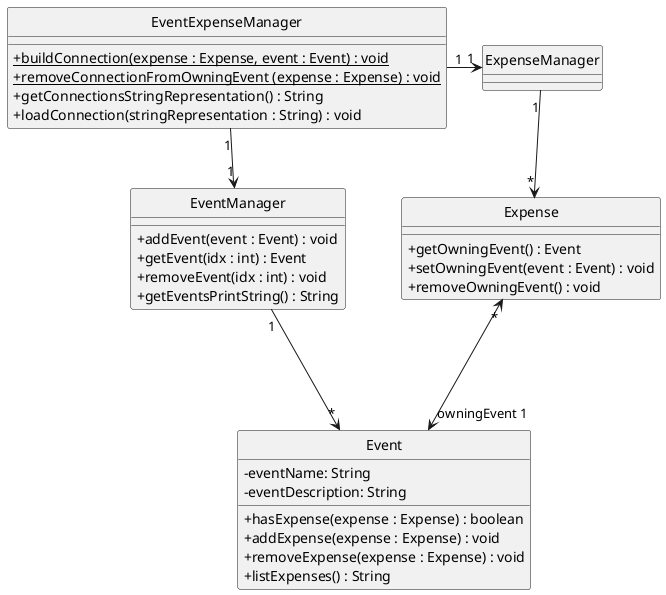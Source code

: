 @startuml
skinparam classAttributeIconSize 0
hide circle
skinparam classAttributeIconSize 0

class Event {
    - eventName: String
    - eventDescription: String
    + hasExpense(expense : Expense) : boolean
    + addExpense(expense : Expense) : void
    + removeExpense(expense : Expense) : void
    + listExpenses() : String
}

class EventManager {
    + addEvent(event : Event) : void
    + getEvent(idx : int) : Event
    + removeEvent(idx : int) : void
    + getEventsPrintString() : String
}

class ExpenseManager {
}

class Expense {
    + getOwningEvent() : Event
    + setOwningEvent(event : Event) : void
    + removeOwningEvent() : void
}

class EventExpenseManager {
    + {static} buildConnection(expense : Expense, event : Event) : void
    + {static} removeConnectionFromOwningEvent (expense : Expense) : void
    + getConnectionsStringRepresentation() : String
    + loadConnection(stringRepresentation : String) : void
}

Expense "*" <---> "owningEvent 1" Event
EventManager "1" ---> "*"Event
ExpenseManager "1" --> "*"Expense

EventExpenseManager "1" --> "1"EventManager
EventExpenseManager "1"-> "1"ExpenseManager

@enduml
